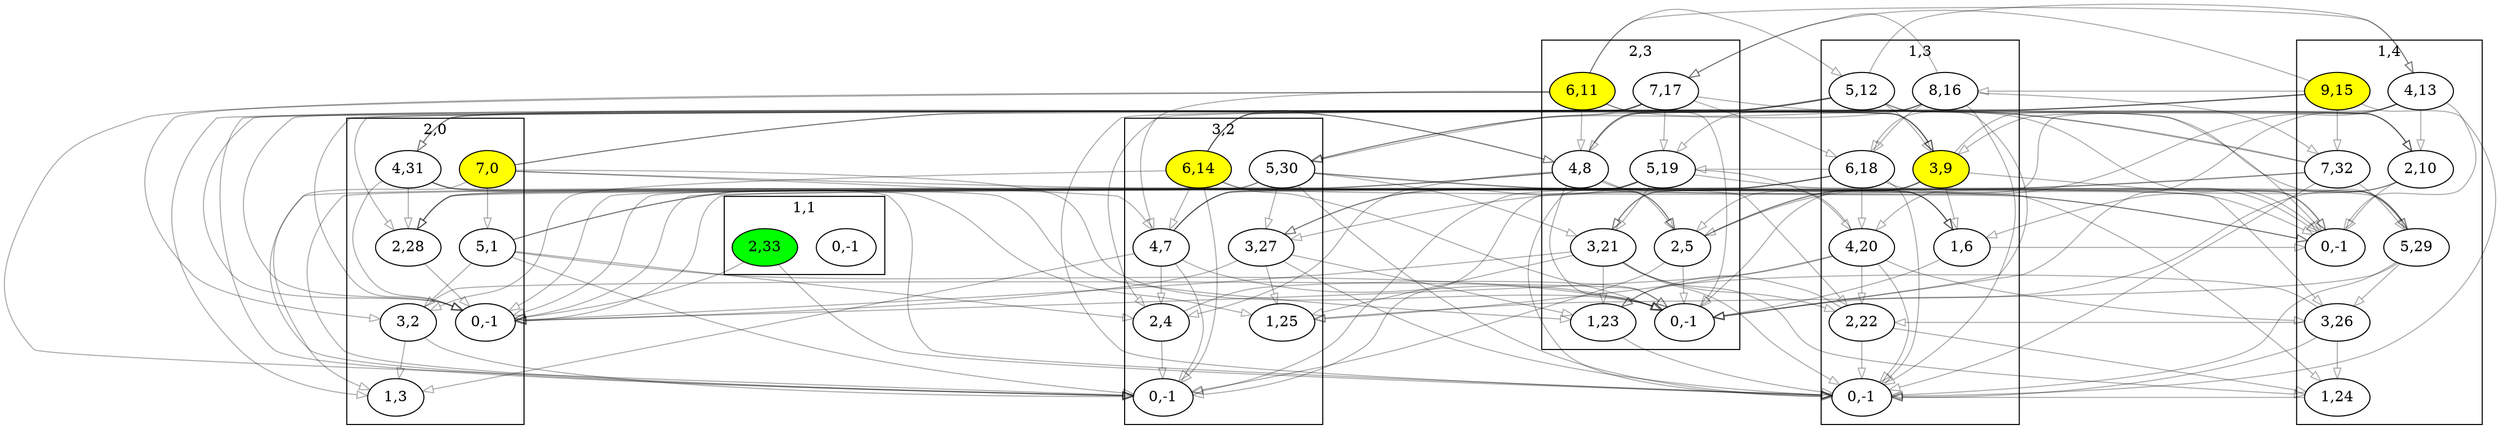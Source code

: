 digraph "example3.txt" {
	compound=true
	subgraph cluster2_0 {
		label="2,0"
		battery2_0_0 [label="0,-1" pos="5.6,14.0!"]
		battery2_0_1 [label="1,3" pos="6.6,14.0!"]
		battery2_0_2 [label="2,28" pos="7.6,14.0!"]
		battery2_0_3 [label="3,2" pos="5.6,13.0!"]
		battery2_0_4 [label="4,31" pos="6.6,13.0!"]
		battery2_0_5 [label="5,1" pos="7.6,13.0!"]
		battery2_0_7 [label="7,0" fillcolor=yellow pos="5.6,12.0!" style=filled]
	}
	subgraph cluster1_3 {
		label="1,3"
		battery1_3_0 [label="0,-1" pos="2.8,5.6!"]
		battery1_3_1 [label="1,6" pos="3.8,5.6!"]
		battery1_3_2 [label="2,22" pos="4.8,5.6!"]
		battery1_3_3 [label="3,9" fillcolor=yellow pos="2.8,4.6!" style=filled]
		battery1_3_4 [label="4,20" pos="3.8,4.6!"]
		battery1_3_5 [label="5,12" pos="4.8,4.6!"]
		battery1_3_6 [label="6,18" pos="2.8,3.5999999999999996!"]
		battery1_3_8 [label="8,16" pos="3.8,3.5999999999999996!"]
	}
	subgraph cluster2_3 {
		label="2,3"
		battery2_3_0 [label="0,-1" pos="5.6,5.6!"]
		battery2_3_1 [label="1,23" pos="6.6,5.6!"]
		battery2_3_2 [label="2,5" pos="7.6,5.6!"]
		battery2_3_3 [label="3,21" pos="5.6,4.6!"]
		battery2_3_4 [label="4,8" pos="6.6,4.6!"]
		battery2_3_5 [label="5,19" pos="7.6,4.6!"]
		battery2_3_6 [label="6,11" fillcolor=yellow pos="5.6,3.5999999999999996!" style=filled]
		battery2_3_7 [label="7,17" pos="6.6,3.5999999999999996!"]
	}
	subgraph cluster3_2 {
		label="3,2"
		battery3_2_0 [label="0,-1" pos="8.399999999999999,8.399999999999999!"]
		battery3_2_1 [label="1,25" pos="9.399999999999999,8.399999999999999!"]
		battery3_2_2 [label="2,4" pos="10.399999999999999,8.399999999999999!"]
		battery3_2_3 [label="3,27" pos="8.399999999999999,7.399999999999999!"]
		battery3_2_4 [label="4,7" pos="9.399999999999999,7.399999999999999!"]
		battery3_2_5 [label="5,30" pos="10.399999999999999,7.399999999999999!"]
		battery3_2_6 [label="6,14" fillcolor=yellow pos="8.399999999999999,6.399999999999999!" style=filled]
	}
	subgraph cluster1_4 {
		label="1,4"
		battery1_4_0 [label="0,-1" pos="2.8,2.8!"]
		battery1_4_1 [label="1,24" pos="3.8,2.8!"]
		battery1_4_2 [label="2,10" pos="4.8,2.8!"]
		battery1_4_3 [label="3,26" pos="2.8,1.7999999999999998!"]
		battery1_4_4 [label="4,13" pos="3.8,1.7999999999999998!"]
		battery1_4_5 [label="5,29" pos="4.8,1.7999999999999998!"]
		battery1_4_7 [label="7,32" pos="2.8,0.7999999999999998!"]
		battery1_4_9 [label="9,15" fillcolor=yellow pos="3.8,0.7999999999999998!" style=filled]
	}
	subgraph cluster1_1 {
		label="1,1"
		battery1_1_0 [label="0,-1" pos="2.8,11.2!"]
		battery1_1_2 [label="2,33" fillcolor=green pos="3.8,11.2!" style=filled]
	}
	battery2_0_7 -> battery3_2_4 [color="#00000055" fillcolor=none]
	battery2_0_7 -> battery2_3_4 [color="#00000055" fillcolor=none]
	battery2_0_7 -> battery1_3_3 [color="#00000055" fillcolor=none]
	battery2_0_7 -> battery1_4_0 [color="#00000055" fillcolor=none]
	battery2_0_7 -> battery3_2_0 [color="#00000055" fillcolor=none]
	battery2_0_7 -> battery2_3_0 [color="#00000055" fillcolor=none]
	battery2_0_7 -> battery2_0_5 [color="#00000055" fillcolor=none]
	battery2_0_5 -> battery3_2_2 [color="#00000055" fillcolor=none]
	battery2_0_5 -> battery2_3_2 [color="#00000055" fillcolor=none]
	battery2_0_5 -> battery1_3_1 [color="#00000055" fillcolor=none]
	battery2_0_5 -> battery3_2_0 [color="#00000055" fillcolor=none]
	battery2_0_5 -> battery2_3_0 [color="#00000055" fillcolor=none]
	battery2_0_5 -> battery2_0_3 [color="#00000055" fillcolor=none]
	battery2_0_3 -> battery3_2_0 [color="#00000055" fillcolor=none]
	battery2_0_3 -> battery2_3_0 [color="#00000055" fillcolor=none]
	battery2_0_3 -> battery2_0_1 [color="#00000055" fillcolor=none]
	battery2_0_2 -> battery2_0_0 [color="#00000055" fillcolor=none]
	battery2_0_4 -> battery2_3_1 [color="#00000055" fillcolor=none]
	battery2_0_4 -> battery1_3_0 [color="#00000055" fillcolor=none]
	battery2_0_4 -> battery3_2_1 [color="#00000055" fillcolor=none]
	battery2_0_4 -> battery2_0_2 [color="#00000055" fillcolor=none]
	battery2_0_4 -> battery2_0_0 [color="#00000055" fillcolor=none]
	battery1_3_1 -> battery2_3_0 [color="#00000055" fillcolor=none]
	battery1_3_1 -> battery1_4_0 [color="#00000055" fillcolor=none]
	battery1_3_3 -> battery2_3_2 [color="#00000055" fillcolor=none]
	battery1_3_3 -> battery1_4_2 [color="#00000055" fillcolor=none]
	battery1_3_3 -> battery3_2_0 [color="#00000055" fillcolor=none]
	battery1_3_3 -> battery2_3_0 [color="#00000055" fillcolor=none]
	battery1_3_3 -> battery1_4_0 [color="#00000055" fillcolor=none]
	battery1_3_3 -> battery1_3_1 [color="#00000055" fillcolor=none]
	battery1_3_5 -> battery2_3_4 [color="#00000055" fillcolor=none]
	battery1_3_5 -> battery1_4_4 [color="#00000055" fillcolor=none]
	battery1_3_5 -> battery3_2_2 [color="#00000055" fillcolor=none]
	battery1_3_5 -> battery3_2_0 [color="#00000055" fillcolor=none]
	battery1_3_5 -> battery2_3_0 [color="#00000055" fillcolor=none]
	battery1_3_5 -> battery1_4_0 [color="#00000055" fillcolor=none]
	battery1_3_5 -> battery2_0_1 [color="#00000055" fillcolor=none]
	battery1_3_5 -> battery1_3_3 [color="#00000055" fillcolor=none]
	battery1_3_8 -> battery2_3_7 [color="#00000055" fillcolor=none]
	battery1_3_8 -> battery1_4_7 [color="#00000055" fillcolor=none]
	battery1_3_8 -> battery3_2_5 [color="#00000055" fillcolor=none]
	battery1_3_8 -> battery2_0_4 [color="#00000055" fillcolor=none]
	battery1_3_8 -> battery2_0_0 [color="#00000055" fillcolor=none]
	battery1_3_8 -> battery1_3_6 [color="#00000055" fillcolor=none]
	battery1_3_8 -> battery1_3_0 [color="#00000055" fillcolor=none]
	battery1_3_6 -> battery2_3_5 [color="#00000055" fillcolor=none]
	battery1_3_6 -> battery1_4_5 [color="#00000055" fillcolor=none]
	battery1_3_6 -> battery3_2_3 [color="#00000055" fillcolor=none]
	battery1_3_6 -> battery2_0_2 [color="#00000055" fillcolor=none]
	battery1_3_6 -> battery2_0_0 [color="#00000055" fillcolor=none]
	battery1_3_6 -> battery1_3_4 [color="#00000055" fillcolor=none]
	battery1_3_6 -> battery1_3_0 [color="#00000055" fillcolor=none]
	battery1_3_4 -> battery2_3_3 [color="#00000055" fillcolor=none]
	battery1_3_4 -> battery1_4_3 [color="#00000055" fillcolor=none]
	battery1_3_4 -> battery2_0_0 [color="#00000055" fillcolor=none]
	battery1_3_4 -> battery3_2_1 [color="#00000055" fillcolor=none]
	battery1_3_4 -> battery1_3_2 [color="#00000055" fillcolor=none]
	battery1_3_4 -> battery1_3_0 [color="#00000055" fillcolor=none]
	battery1_3_2 -> battery2_3_1 [color="#00000055" fillcolor=none]
	battery1_3_2 -> battery1_4_1 [color="#00000055" fillcolor=none]
	battery1_3_2 -> battery1_3_0 [color="#00000055" fillcolor=none]
	battery2_3_2 -> battery1_3_1 [color="#00000055" fillcolor=none]
	battery2_3_2 -> battery3_2_0 [color="#00000055" fillcolor=none]
	battery2_3_2 -> battery1_4_0 [color="#00000055" fillcolor=none]
	battery2_3_2 -> battery2_3_0 [color="#00000055" fillcolor=none]
	battery2_3_4 -> battery1_3_3 [color="#00000055" fillcolor=none]
	battery2_3_4 -> battery3_2_2 [color="#00000055" fillcolor=none]
	battery2_3_4 -> battery1_4_2 [color="#00000055" fillcolor=none]
	battery2_3_4 -> battery3_2_0 [color="#00000055" fillcolor=none]
	battery2_3_4 -> battery1_4_0 [color="#00000055" fillcolor=none]
	battery2_3_4 -> battery2_0_1 [color="#00000055" fillcolor=none]
	battery2_3_4 -> battery2_3_2 [color="#00000055" fillcolor=none]
	battery2_3_4 -> battery2_3_0 [color="#00000055" fillcolor=none]
	battery2_3_6 -> battery1_3_5 [color="#00000055" fillcolor=none]
	battery2_3_6 -> battery3_2_4 [color="#00000055" fillcolor=none]
	battery2_3_6 -> battery1_4_4 [color="#00000055" fillcolor=none]
	battery2_3_6 -> battery2_0_3 [color="#00000055" fillcolor=none]
	battery2_3_6 -> battery3_2_0 [color="#00000055" fillcolor=none]
	battery2_3_6 -> battery1_4_0 [color="#00000055" fillcolor=none]
	battery2_3_6 -> battery2_3_4 [color="#00000055" fillcolor=none]
	battery2_3_6 -> battery2_3_0 [color="#00000055" fillcolor=none]
	battery2_3_7 -> battery1_3_6 [color="#00000055" fillcolor=none]
	battery2_3_7 -> battery3_2_5 [color="#00000055" fillcolor=none]
	battery2_3_7 -> battery1_4_5 [color="#00000055" fillcolor=none]
	battery2_3_7 -> battery2_0_4 [color="#00000055" fillcolor=none]
	battery2_3_7 -> battery2_0_0 [color="#00000055" fillcolor=none]
	battery2_3_7 -> battery1_3_0 [color="#00000055" fillcolor=none]
	battery2_3_7 -> battery2_3_5 [color="#00000055" fillcolor=none]
	battery2_3_5 -> battery1_3_4 [color="#00000055" fillcolor=none]
	battery2_3_5 -> battery3_2_3 [color="#00000055" fillcolor=none]
	battery2_3_5 -> battery1_4_3 [color="#00000055" fillcolor=none]
	battery2_3_5 -> battery2_0_2 [color="#00000055" fillcolor=none]
	battery2_3_5 -> battery2_0_0 [color="#00000055" fillcolor=none]
	battery2_3_5 -> battery1_3_0 [color="#00000055" fillcolor=none]
	battery2_3_5 -> battery2_3_3 [color="#00000055" fillcolor=none]
	battery2_3_3 -> battery1_3_2 [color="#00000055" fillcolor=none]
	battery2_3_3 -> battery1_4_1 [color="#00000055" fillcolor=none]
	battery2_3_3 -> battery2_0_0 [color="#00000055" fillcolor=none]
	battery2_3_3 -> battery1_3_0 [color="#00000055" fillcolor=none]
	battery2_3_3 -> battery3_2_1 [color="#00000055" fillcolor=none]
	battery2_3_3 -> battery2_3_1 [color="#00000055" fillcolor=none]
	battery2_3_1 -> battery1_3_0 [color="#00000055" fillcolor=none]
	battery3_2_2 -> battery2_3_0 [color="#00000055" fillcolor=none]
	battery3_2_2 -> battery3_2_0 [color="#00000055" fillcolor=none]
	battery3_2_4 -> battery2_3_2 [color="#00000055" fillcolor=none]
	battery3_2_4 -> battery1_3_1 [color="#00000055" fillcolor=none]
	battery3_2_4 -> battery1_4_0 [color="#00000055" fillcolor=none]
	battery3_2_4 -> battery2_3_0 [color="#00000055" fillcolor=none]
	battery3_2_4 -> battery2_0_1 [color="#00000055" fillcolor=none]
	battery3_2_4 -> battery3_2_2 [color="#00000055" fillcolor=none]
	battery3_2_4 -> battery3_2_0 [color="#00000055" fillcolor=none]
	battery3_2_6 -> battery2_3_4 [color="#00000055" fillcolor=none]
	battery3_2_6 -> battery2_0_3 [color="#00000055" fillcolor=none]
	battery3_2_6 -> battery1_3_3 [color="#00000055" fillcolor=none]
	battery3_2_6 -> battery1_4_2 [color="#00000055" fillcolor=none]
	battery3_2_6 -> battery1_4_0 [color="#00000055" fillcolor=none]
	battery3_2_6 -> battery2_3_0 [color="#00000055" fillcolor=none]
	battery3_2_6 -> battery3_2_4 [color="#00000055" fillcolor=none]
	battery3_2_6 -> battery3_2_0 [color="#00000055" fillcolor=none]
	battery3_2_3 -> battery2_3_1 [color="#00000055" fillcolor=none]
	battery3_2_3 -> battery2_0_0 [color="#00000055" fillcolor=none]
	battery3_2_3 -> battery1_3_0 [color="#00000055" fillcolor=none]
	battery3_2_3 -> battery3_2_1 [color="#00000055" fillcolor=none]
	battery3_2_5 -> battery2_3_3 [color="#00000055" fillcolor=none]
	battery3_2_5 -> battery2_0_2 [color="#00000055" fillcolor=none]
	battery3_2_5 -> battery1_3_2 [color="#00000055" fillcolor=none]
	battery3_2_5 -> battery1_4_1 [color="#00000055" fillcolor=none]
	battery3_2_5 -> battery2_0_0 [color="#00000055" fillcolor=none]
	battery3_2_5 -> battery1_3_0 [color="#00000055" fillcolor=none]
	battery3_2_5 -> battery3_2_3 [color="#00000055" fillcolor=none]
	battery1_4_2 -> battery1_3_1 [color="#00000055" fillcolor=none]
	battery1_4_2 -> battery2_3_0 [color="#00000055" fillcolor=none]
	battery1_4_2 -> battery1_4_0 [color="#00000055" fillcolor=none]
	battery1_4_4 -> battery1_3_3 [color="#00000055" fillcolor=none]
	battery1_4_4 -> battery2_3_2 [color="#00000055" fillcolor=none]
	battery1_4_4 -> battery3_2_0 [color="#00000055" fillcolor=none]
	battery1_4_4 -> battery2_3_0 [color="#00000055" fillcolor=none]
	battery1_4_4 -> battery1_4_2 [color="#00000055" fillcolor=none]
	battery1_4_4 -> battery1_4_0 [color="#00000055" fillcolor=none]
	battery1_4_9 -> battery1_3_8 [color="#00000055" fillcolor=none]
	battery1_4_9 -> battery2_3_7 [color="#00000055" fillcolor=none]
	battery1_4_9 -> battery3_2_5 [color="#00000055" fillcolor=none]
	battery1_4_9 -> battery2_0_2 [color="#00000055" fillcolor=none]
	battery1_4_9 -> battery2_0_0 [color="#00000055" fillcolor=none]
	battery1_4_9 -> battery1_3_0 [color="#00000055" fillcolor=none]
	battery1_4_9 -> battery1_4_7 [color="#00000055" fillcolor=none]
	battery1_4_1 -> battery1_3_0 [color="#00000055" fillcolor=none]
	battery1_4_3 -> battery1_3_2 [color="#00000055" fillcolor=none]
	battery1_4_3 -> battery2_3_1 [color="#00000055" fillcolor=none]
	battery1_4_3 -> battery1_3_0 [color="#00000055" fillcolor=none]
	battery1_4_3 -> battery1_4_1 [color="#00000055" fillcolor=none]
	battery1_4_5 -> battery1_3_4 [color="#00000055" fillcolor=none]
	battery1_4_5 -> battery2_3_3 [color="#00000055" fillcolor=none]
	battery1_4_5 -> battery1_3_0 [color="#00000055" fillcolor=none]
	battery1_4_5 -> battery3_2_1 [color="#00000055" fillcolor=none]
	battery1_4_5 -> battery1_4_3 [color="#00000055" fillcolor=none]
	battery1_4_7 -> battery1_3_6 [color="#00000055" fillcolor=none]
	battery1_4_7 -> battery2_3_5 [color="#00000055" fillcolor=none]
	battery1_4_7 -> battery3_2_3 [color="#00000055" fillcolor=none]
	battery1_4_7 -> battery2_0_0 [color="#00000055" fillcolor=none]
	battery1_4_7 -> battery1_3_0 [color="#00000055" fillcolor=none]
	battery1_4_7 -> battery1_4_5 [color="#00000055" fillcolor=none]
	battery1_1_2 -> battery2_0_0 [color="#00000055" fillcolor=none]
	battery1_1_2 -> battery1_3_0 [color="#00000055" fillcolor=none]
}
